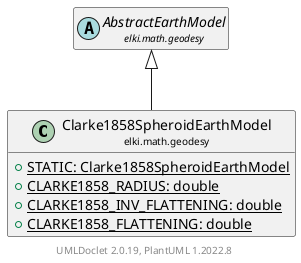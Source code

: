 @startuml
    remove .*\.(Instance|Par|Parameterizer|Factory)$
    set namespaceSeparator none
    hide empty fields
    hide empty methods

    class "<size:14>Clarke1858SpheroidEarthModel\n<size:10>elki.math.geodesy" as elki.math.geodesy.Clarke1858SpheroidEarthModel [[Clarke1858SpheroidEarthModel.html]] {
        {static} +STATIC: Clarke1858SpheroidEarthModel
        {static} +CLARKE1858_RADIUS: double
        {static} +CLARKE1858_INV_FLATTENING: double
        {static} +CLARKE1858_FLATTENING: double
    }

    abstract class "<size:14>AbstractEarthModel\n<size:10>elki.math.geodesy" as elki.math.geodesy.AbstractEarthModel [[AbstractEarthModel.html]]
    class "<size:14>Clarke1858SpheroidEarthModel.Par\n<size:10>elki.math.geodesy" as elki.math.geodesy.Clarke1858SpheroidEarthModel.Par [[Clarke1858SpheroidEarthModel.Par.html]]

    elki.math.geodesy.AbstractEarthModel <|-- elki.math.geodesy.Clarke1858SpheroidEarthModel
    elki.math.geodesy.Clarke1858SpheroidEarthModel +-- elki.math.geodesy.Clarke1858SpheroidEarthModel.Par

    center footer UMLDoclet 2.0.19, PlantUML 1.2022.8
@enduml
